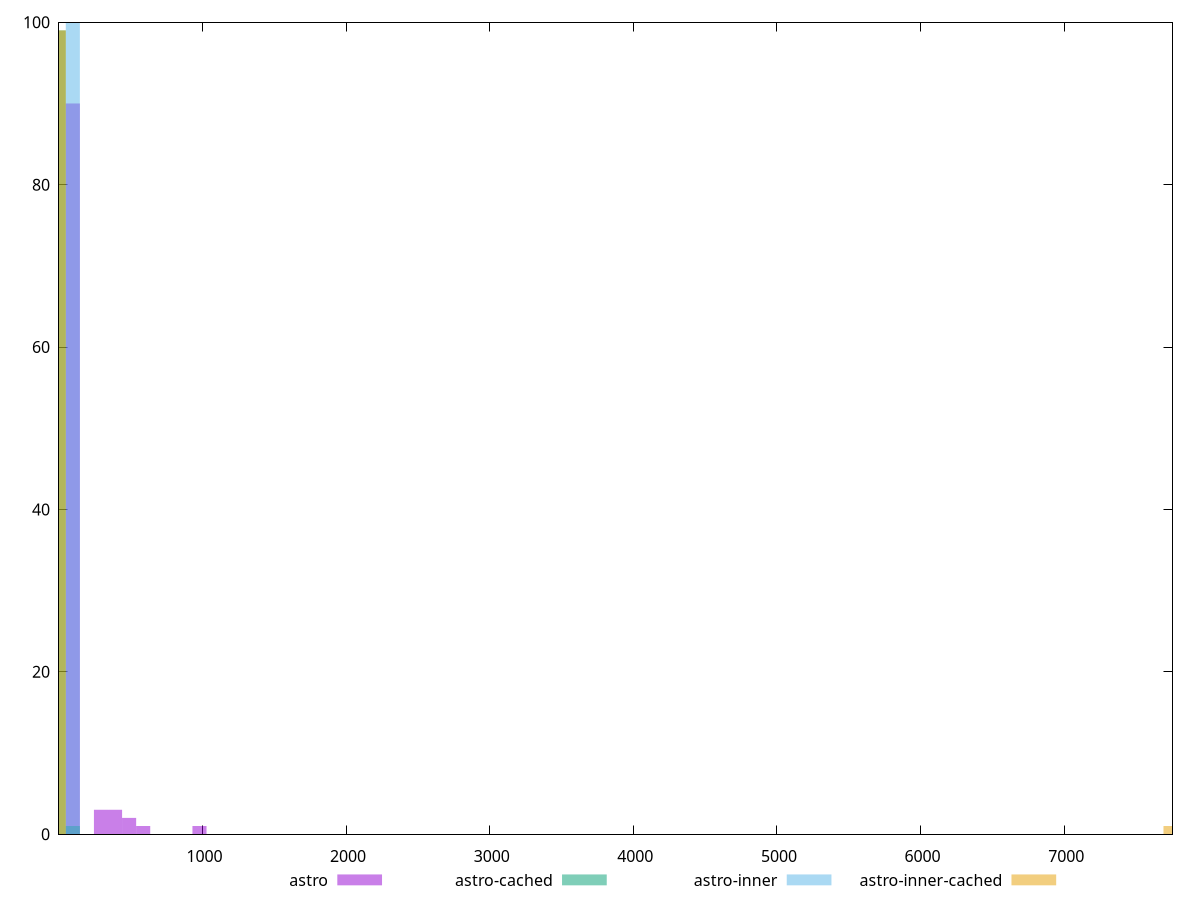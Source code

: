 reset

$astro <<EOF
979.7103209518496 1
97.97103209518495 90
587.8261925711097 1
293.91309628555484 3
489.8551604759248 2
391.8841283807398 3
EOF

$astroCached <<EOF
97.97103209518495 1
0 99
EOF

$astroInner <<EOF
97.97103209518495 100
EOF

$astroInnerCached <<EOF
7739.711535519611 1
0 99
EOF

set key outside below
set boxwidth 97.97103209518495
set xrange [1.7409999999999999:7753.482]
set yrange [0:100]
set trange [0:100]
set style fill transparent solid 0.5 noborder
set terminal svg size 640, 520 enhanced background rgb 'white'
set output "reports/report_00033_2021-03-01T14-23-16.841Z/server-response-time/comparison/histogram/all_raw.svg"

plot $astro title "astro" with boxes, \
     $astroCached title "astro-cached" with boxes, \
     $astroInner title "astro-inner" with boxes, \
     $astroInnerCached title "astro-inner-cached" with boxes

reset
